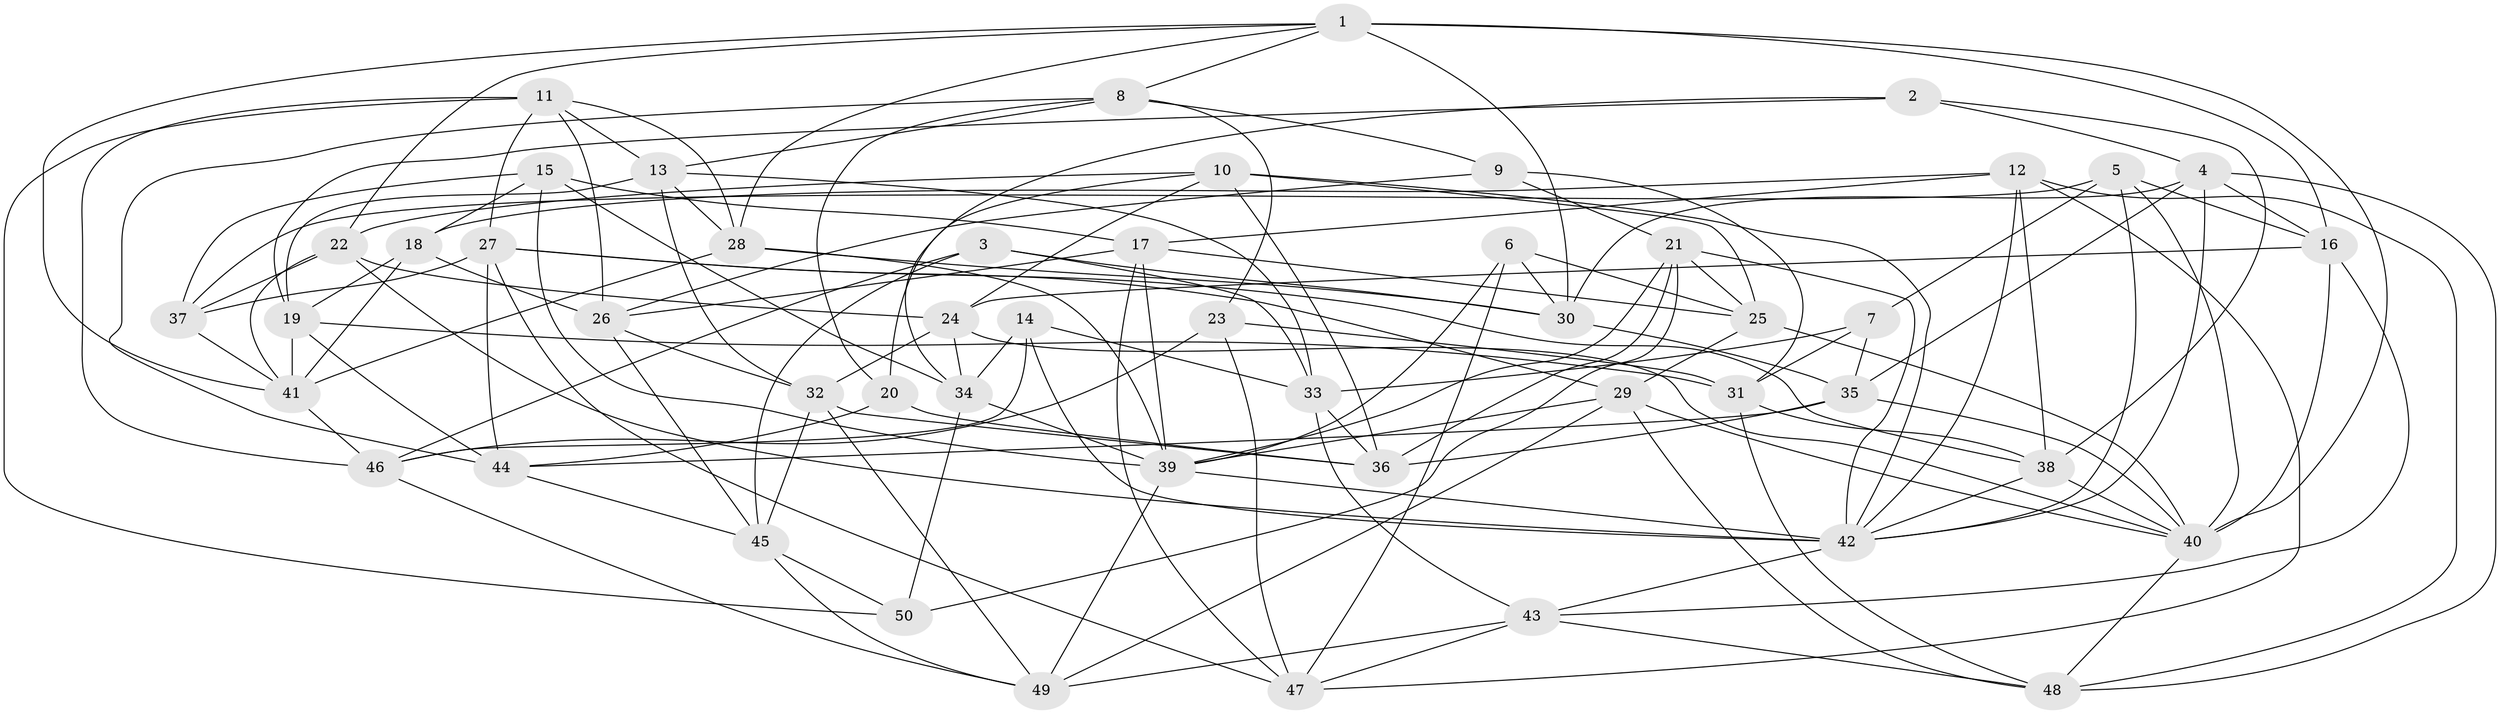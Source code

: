 // original degree distribution, {4: 1.0}
// Generated by graph-tools (version 1.1) at 2025/26/03/09/25 03:26:51]
// undirected, 50 vertices, 145 edges
graph export_dot {
graph [start="1"]
  node [color=gray90,style=filled];
  1;
  2;
  3;
  4;
  5;
  6;
  7;
  8;
  9;
  10;
  11;
  12;
  13;
  14;
  15;
  16;
  17;
  18;
  19;
  20;
  21;
  22;
  23;
  24;
  25;
  26;
  27;
  28;
  29;
  30;
  31;
  32;
  33;
  34;
  35;
  36;
  37;
  38;
  39;
  40;
  41;
  42;
  43;
  44;
  45;
  46;
  47;
  48;
  49;
  50;
  1 -- 8 [weight=1.0];
  1 -- 16 [weight=1.0];
  1 -- 22 [weight=1.0];
  1 -- 28 [weight=1.0];
  1 -- 30 [weight=1.0];
  1 -- 40 [weight=2.0];
  1 -- 41 [weight=1.0];
  2 -- 4 [weight=1.0];
  2 -- 19 [weight=1.0];
  2 -- 34 [weight=1.0];
  2 -- 38 [weight=1.0];
  3 -- 30 [weight=1.0];
  3 -- 33 [weight=1.0];
  3 -- 45 [weight=1.0];
  3 -- 46 [weight=1.0];
  4 -- 16 [weight=1.0];
  4 -- 30 [weight=1.0];
  4 -- 35 [weight=1.0];
  4 -- 42 [weight=1.0];
  4 -- 48 [weight=1.0];
  5 -- 7 [weight=1.0];
  5 -- 16 [weight=1.0];
  5 -- 37 [weight=2.0];
  5 -- 40 [weight=1.0];
  5 -- 42 [weight=1.0];
  6 -- 25 [weight=1.0];
  6 -- 30 [weight=1.0];
  6 -- 39 [weight=1.0];
  6 -- 47 [weight=1.0];
  7 -- 31 [weight=1.0];
  7 -- 33 [weight=1.0];
  7 -- 35 [weight=1.0];
  8 -- 9 [weight=1.0];
  8 -- 13 [weight=1.0];
  8 -- 20 [weight=1.0];
  8 -- 23 [weight=1.0];
  8 -- 44 [weight=1.0];
  9 -- 21 [weight=1.0];
  9 -- 26 [weight=1.0];
  9 -- 31 [weight=1.0];
  10 -- 20 [weight=1.0];
  10 -- 22 [weight=1.0];
  10 -- 24 [weight=1.0];
  10 -- 25 [weight=1.0];
  10 -- 36 [weight=1.0];
  10 -- 42 [weight=1.0];
  11 -- 13 [weight=1.0];
  11 -- 26 [weight=1.0];
  11 -- 27 [weight=1.0];
  11 -- 28 [weight=1.0];
  11 -- 46 [weight=1.0];
  11 -- 50 [weight=1.0];
  12 -- 17 [weight=1.0];
  12 -- 18 [weight=1.0];
  12 -- 38 [weight=1.0];
  12 -- 42 [weight=1.0];
  12 -- 47 [weight=1.0];
  12 -- 48 [weight=1.0];
  13 -- 19 [weight=1.0];
  13 -- 28 [weight=1.0];
  13 -- 32 [weight=1.0];
  13 -- 33 [weight=1.0];
  14 -- 33 [weight=1.0];
  14 -- 34 [weight=1.0];
  14 -- 42 [weight=1.0];
  14 -- 46 [weight=1.0];
  15 -- 17 [weight=1.0];
  15 -- 18 [weight=1.0];
  15 -- 34 [weight=1.0];
  15 -- 37 [weight=1.0];
  15 -- 39 [weight=2.0];
  16 -- 24 [weight=1.0];
  16 -- 40 [weight=1.0];
  16 -- 43 [weight=1.0];
  17 -- 25 [weight=1.0];
  17 -- 26 [weight=1.0];
  17 -- 39 [weight=1.0];
  17 -- 47 [weight=1.0];
  18 -- 19 [weight=1.0];
  18 -- 26 [weight=1.0];
  18 -- 41 [weight=2.0];
  19 -- 31 [weight=1.0];
  19 -- 41 [weight=1.0];
  19 -- 44 [weight=1.0];
  20 -- 36 [weight=1.0];
  20 -- 44 [weight=1.0];
  21 -- 25 [weight=1.0];
  21 -- 36 [weight=1.0];
  21 -- 39 [weight=1.0];
  21 -- 42 [weight=1.0];
  21 -- 50 [weight=1.0];
  22 -- 24 [weight=1.0];
  22 -- 37 [weight=1.0];
  22 -- 41 [weight=1.0];
  22 -- 42 [weight=1.0];
  23 -- 31 [weight=1.0];
  23 -- 46 [weight=1.0];
  23 -- 47 [weight=1.0];
  24 -- 32 [weight=1.0];
  24 -- 34 [weight=1.0];
  24 -- 40 [weight=1.0];
  25 -- 29 [weight=1.0];
  25 -- 40 [weight=1.0];
  26 -- 32 [weight=1.0];
  26 -- 45 [weight=1.0];
  27 -- 29 [weight=1.0];
  27 -- 37 [weight=1.0];
  27 -- 38 [weight=1.0];
  27 -- 44 [weight=1.0];
  27 -- 47 [weight=1.0];
  28 -- 30 [weight=1.0];
  28 -- 39 [weight=1.0];
  28 -- 41 [weight=1.0];
  29 -- 39 [weight=1.0];
  29 -- 40 [weight=1.0];
  29 -- 48 [weight=1.0];
  29 -- 49 [weight=1.0];
  30 -- 35 [weight=1.0];
  31 -- 38 [weight=1.0];
  31 -- 48 [weight=1.0];
  32 -- 36 [weight=1.0];
  32 -- 45 [weight=1.0];
  32 -- 49 [weight=1.0];
  33 -- 36 [weight=1.0];
  33 -- 43 [weight=1.0];
  34 -- 39 [weight=1.0];
  34 -- 50 [weight=1.0];
  35 -- 36 [weight=1.0];
  35 -- 40 [weight=1.0];
  35 -- 44 [weight=1.0];
  37 -- 41 [weight=1.0];
  38 -- 40 [weight=1.0];
  38 -- 42 [weight=1.0];
  39 -- 42 [weight=1.0];
  39 -- 49 [weight=1.0];
  40 -- 48 [weight=1.0];
  41 -- 46 [weight=1.0];
  42 -- 43 [weight=1.0];
  43 -- 47 [weight=1.0];
  43 -- 48 [weight=1.0];
  43 -- 49 [weight=1.0];
  44 -- 45 [weight=1.0];
  45 -- 49 [weight=1.0];
  45 -- 50 [weight=1.0];
  46 -- 49 [weight=1.0];
}
